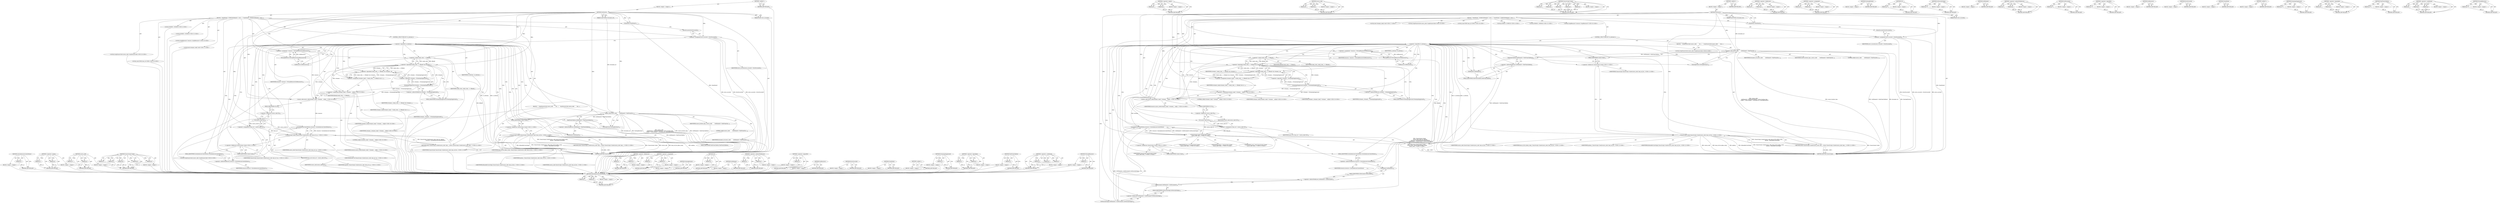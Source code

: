 digraph "ToScriptResource" {
vulnerable_194 [label=<(METHOD,CalculateAccessControlStatus)>];
vulnerable_195 [label=<(PARAM,p1)>];
vulnerable_196 [label=<(BLOCK,&lt;empty&gt;,&lt;empty&gt;)>];
vulnerable_197 [label=<(METHOD_RETURN,ANY)>];
vulnerable_175 [label=<(METHOD,&lt;operator&gt;.equals)>];
vulnerable_176 [label=<(PARAM,p1)>];
vulnerable_177 [label=<(PARAM,p2)>];
vulnerable_178 [label=<(BLOCK,&lt;empty&gt;,&lt;empty&gt;)>];
vulnerable_179 [label=<(METHOD_RETURN,ANY)>];
vulnerable_130 [label=<(METHOD,source_code)>];
vulnerable_131 [label=<(PARAM,p1)>];
vulnerable_132 [label=<(PARAM,p2)>];
vulnerable_133 [label=<(BLOCK,&lt;empty&gt;,&lt;empty&gt;)>];
vulnerable_134 [label=<(METHOD_RETURN,ANY)>];
vulnerable_150 [label=<(METHOD,ClassicScript.Create)>];
vulnerable_151 [label=<(PARAM,p1)>];
vulnerable_152 [label=<(PARAM,p2)>];
vulnerable_153 [label=<(PARAM,p3)>];
vulnerable_154 [label=<(PARAM,p4)>];
vulnerable_155 [label=<(PARAM,p5)>];
vulnerable_156 [label=<(BLOCK,&lt;empty&gt;,&lt;empty&gt;)>];
vulnerable_157 [label=<(METHOD_RETURN,ANY)>];
vulnerable_6 [label=<(METHOD,&lt;global&gt;)<SUB>1</SUB>>];
vulnerable_7 [label=<(BLOCK,&lt;empty&gt;,&lt;empty&gt;)<SUB>1</SUB>>];
vulnerable_8 [label=<(METHOD,GetSource)<SUB>1</SUB>>];
vulnerable_9 [label=<(PARAM,const KURL&amp; document_url)<SUB>1</SUB>>];
vulnerable_10 [label=<(PARAM,bool&amp; error_occurred)<SUB>2</SUB>>];
vulnerable_11 [label=<(BLOCK,{
  CheckState();
  DCHECK(IsReady());

  error...,{
  CheckState();
  DCHECK(IsReady());

  error...)<SUB>2</SUB>>];
vulnerable_12 [label=<(CheckState,CheckState())<SUB>3</SUB>>];
vulnerable_13 [label="<(LOCAL,DCHECK : DCHECK)<SUB>4</SUB>>"];
vulnerable_14 [label=<(&lt;operator&gt;.assignment,error_occurred = ErrorOccurred())<SUB>6</SUB>>];
vulnerable_15 [label=<(IDENTIFIER,error_occurred,error_occurred = ErrorOccurred())<SUB>6</SUB>>];
vulnerable_16 [label=<(ErrorOccurred,ErrorOccurred())<SUB>6</SUB>>];
vulnerable_17 [label=<(CONTROL_STRUCTURE,IF,if (!is_external_))<SUB>7</SUB>>];
vulnerable_18 [label=<(&lt;operator&gt;.logicalNot,!is_external_)<SUB>7</SUB>>];
vulnerable_19 [label=<(IDENTIFIER,is_external_,!is_external_)<SUB>7</SUB>>];
vulnerable_20 [label=<(BLOCK,{
    ScriptSourceCode source_code(
        Get...,{
    ScriptSourceCode source_code(
        Get...)<SUB>7</SUB>>];
vulnerable_21 [label="<(LOCAL,ScriptSourceCode source_code: ScriptSourceCode)<SUB>8</SUB>>"];
vulnerable_22 [label=<(source_code,source_code(
        GetElement()-&gt;TextFromChil...)<SUB>8</SUB>>];
vulnerable_23 [label=<(TextFromChildren,GetElement()-&gt;TextFromChildren())<SUB>9</SUB>>];
vulnerable_24 [label=<(&lt;operator&gt;.indirectFieldAccess,GetElement()-&gt;TextFromChildren)<SUB>9</SUB>>];
vulnerable_25 [label=<(GetElement,GetElement())<SUB>9</SUB>>];
vulnerable_26 [label=<(FIELD_IDENTIFIER,TextFromChildren,TextFromChildren)<SUB>9</SUB>>];
vulnerable_27 [label=<(IDENTIFIER,source_location_type_,source_code(
        GetElement()-&gt;TextFromChil...)<SUB>9</SUB>>];
vulnerable_28 [label=<(LITERAL,nullptr,source_code(
        GetElement()-&gt;TextFromChil...)<SUB>10</SUB>>];
vulnerable_29 [label=<(IDENTIFIER,document_url,source_code(
        GetElement()-&gt;TextFromChil...)<SUB>10</SUB>>];
vulnerable_30 [label=<(StartingPosition,StartingPosition())<SUB>10</SUB>>];
vulnerable_31 [label="<(RETURN,return ClassicScript::Create(source_code, base_...,return ClassicScript::Create(source_code, base_...)<SUB>11</SUB>>"];
vulnerable_32 [label="<(ClassicScript.Create,ClassicScript::Create(source_code, base_url_for...)<SUB>11</SUB>>"];
vulnerable_33 [label="<(&lt;operator&gt;.fieldAccess,ClassicScript::Create)<SUB>11</SUB>>"];
vulnerable_34 [label="<(IDENTIFIER,ClassicScript,ClassicScript::Create(source_code, base_url_for...)<SUB>11</SUB>>"];
vulnerable_35 [label=<(FIELD_IDENTIFIER,Create,Create)<SUB>11</SUB>>];
vulnerable_36 [label="<(IDENTIFIER,source_code,ClassicScript::Create(source_code, base_url_for...)<SUB>11</SUB>>"];
vulnerable_37 [label="<(IDENTIFIER,base_url_for_inline_script_,ClassicScript::Create(source_code, base_url_for...)<SUB>11</SUB>>"];
vulnerable_38 [label="<(IDENTIFIER,options_,ClassicScript::Create(source_code, base_url_for...)<SUB>12</SUB>>"];
vulnerable_39 [label="<(IDENTIFIER,kSharableCrossOrigin,ClassicScript::Create(source_code, base_url_for...)<SUB>12</SUB>>"];
vulnerable_40 [label="<(LOCAL,DCHECK : DCHECK)<SUB>15</SUB>>"];
vulnerable_41 [label="<(LOCAL,ScriptResource* resource: ScriptResource*)<SUB>16</SUB>>"];
vulnerable_42 [label=<(&lt;operator&gt;.assignment,* resource = ToScriptResource(GetResource()))<SUB>16</SUB>>];
vulnerable_43 [label=<(IDENTIFIER,resource,* resource = ToScriptResource(GetResource()))<SUB>16</SUB>>];
vulnerable_44 [label=<(ToScriptResource,ToScriptResource(GetResource()))<SUB>16</SUB>>];
vulnerable_45 [label=<(GetResource,GetResource())<SUB>16</SUB>>];
vulnerable_46 [label="<(LOCAL,bool streamer_ready: bool)<SUB>17</SUB>>"];
vulnerable_47 [label=<(&lt;operator&gt;.assignment,streamer_ready = (ready_state_ == kReady) &amp;&amp; st...)<SUB>17</SUB>>];
vulnerable_48 [label=<(IDENTIFIER,streamer_ready,streamer_ready = (ready_state_ == kReady) &amp;&amp; st...)<SUB>17</SUB>>];
vulnerable_49 [label=<(&lt;operator&gt;.logicalAnd,(ready_state_ == kReady) &amp;&amp; streamer_ &amp;&amp;
      ...)<SUB>17</SUB>>];
vulnerable_50 [label=<(&lt;operator&gt;.logicalAnd,(ready_state_ == kReady) &amp;&amp; streamer_)<SUB>17</SUB>>];
vulnerable_51 [label=<(&lt;operator&gt;.equals,ready_state_ == kReady)<SUB>17</SUB>>];
vulnerable_52 [label=<(IDENTIFIER,ready_state_,ready_state_ == kReady)<SUB>17</SUB>>];
vulnerable_53 [label=<(IDENTIFIER,kReady,ready_state_ == kReady)<SUB>17</SUB>>];
vulnerable_54 [label=<(IDENTIFIER,streamer_,(ready_state_ == kReady) &amp;&amp; streamer_)<SUB>17</SUB>>];
vulnerable_55 [label=<(&lt;operator&gt;.logicalNot,!streamer_-&gt;StreamingSuppressed())<SUB>18</SUB>>];
vulnerable_56 [label=<(StreamingSuppressed,streamer_-&gt;StreamingSuppressed())<SUB>18</SUB>>];
vulnerable_57 [label=<(&lt;operator&gt;.indirectFieldAccess,streamer_-&gt;StreamingSuppressed)<SUB>18</SUB>>];
vulnerable_58 [label=<(IDENTIFIER,streamer_,streamer_-&gt;StreamingSuppressed())<SUB>18</SUB>>];
vulnerable_59 [label=<(FIELD_IDENTIFIER,StreamingSuppressed,StreamingSuppressed)<SUB>18</SUB>>];
vulnerable_60 [label="<(LOCAL,ScriptSourceCode source_code: ScriptSourceCode)<SUB>19</SUB>>"];
vulnerable_61 [label="<(source_code,source_code(streamer_ready ? streamer_ : nullpt...)<SUB>19</SUB>>"];
vulnerable_62 [label="<(&lt;operator&gt;.conditional,streamer_ready ? streamer_ : nullptr)<SUB>19</SUB>>"];
vulnerable_63 [label="<(IDENTIFIER,streamer_ready,streamer_ready ? streamer_ : nullptr)<SUB>19</SUB>>"];
vulnerable_64 [label="<(IDENTIFIER,streamer_,streamer_ready ? streamer_ : nullptr)<SUB>19</SUB>>"];
vulnerable_65 [label="<(LITERAL,nullptr,streamer_ready ? streamer_ : nullptr)<SUB>19</SUB>>"];
vulnerable_66 [label="<(IDENTIFIER,resource,source_code(streamer_ready ? streamer_ : nullpt...)<SUB>19</SUB>>"];
vulnerable_67 [label="<(LOCAL,const KURL base_url: KURL)<SUB>20</SUB>>"];
vulnerable_68 [label=<(&lt;operator&gt;.assignment,&amp; base_url = source_code.Url())<SUB>20</SUB>>];
vulnerable_69 [label=<(IDENTIFIER,base_url,&amp; base_url = source_code.Url())<SUB>20</SUB>>];
vulnerable_70 [label=<(Url,source_code.Url())<SUB>20</SUB>>];
vulnerable_71 [label=<(&lt;operator&gt;.fieldAccess,source_code.Url)<SUB>20</SUB>>];
vulnerable_72 [label=<(IDENTIFIER,source_code,source_code.Url())<SUB>20</SUB>>];
vulnerable_73 [label=<(FIELD_IDENTIFIER,Url,Url)<SUB>20</SUB>>];
vulnerable_74 [label="<(RETURN,return ClassicScript::Create(source_code, base_...,return ClassicScript::Create(source_code, base_...)<SUB>21</SUB>>"];
vulnerable_75 [label="<(ClassicScript.Create,ClassicScript::Create(source_code, base_url, op...)<SUB>21</SUB>>"];
vulnerable_76 [label="<(&lt;operator&gt;.fieldAccess,ClassicScript::Create)<SUB>21</SUB>>"];
vulnerable_77 [label="<(IDENTIFIER,ClassicScript,ClassicScript::Create(source_code, base_url, op...)<SUB>21</SUB>>"];
vulnerable_78 [label=<(FIELD_IDENTIFIER,Create,Create)<SUB>21</SUB>>];
vulnerable_79 [label="<(IDENTIFIER,source_code,ClassicScript::Create(source_code, base_url, op...)<SUB>21</SUB>>"];
vulnerable_80 [label="<(IDENTIFIER,base_url,ClassicScript::Create(source_code, base_url, op...)<SUB>21</SUB>>"];
vulnerable_81 [label="<(IDENTIFIER,options_,ClassicScript::Create(source_code, base_url, op...)<SUB>21</SUB>>"];
vulnerable_82 [label=<(CalculateAccessControlStatus,resource-&gt;CalculateAccessControlStatus())<SUB>22</SUB>>];
vulnerable_83 [label=<(&lt;operator&gt;.indirectFieldAccess,resource-&gt;CalculateAccessControlStatus)<SUB>22</SUB>>];
vulnerable_84 [label=<(IDENTIFIER,resource,resource-&gt;CalculateAccessControlStatus())<SUB>22</SUB>>];
vulnerable_85 [label=<(FIELD_IDENTIFIER,CalculateAccessControlStatus,CalculateAccessControlStatus)<SUB>22</SUB>>];
vulnerable_86 [label=<(METHOD_RETURN,ClassicScript)<SUB>1</SUB>>];
vulnerable_88 [label=<(METHOD_RETURN,ANY)<SUB>1</SUB>>];
vulnerable_158 [label=<(METHOD,&lt;operator&gt;.fieldAccess)>];
vulnerable_159 [label=<(PARAM,p1)>];
vulnerable_160 [label=<(PARAM,p2)>];
vulnerable_161 [label=<(BLOCK,&lt;empty&gt;,&lt;empty&gt;)>];
vulnerable_162 [label=<(METHOD_RETURN,ANY)>];
vulnerable_118 [label=<(METHOD,&lt;operator&gt;.assignment)>];
vulnerable_119 [label=<(PARAM,p1)>];
vulnerable_120 [label=<(PARAM,p2)>];
vulnerable_121 [label=<(BLOCK,&lt;empty&gt;,&lt;empty&gt;)>];
vulnerable_122 [label=<(METHOD_RETURN,ANY)>];
vulnerable_147 [label=<(METHOD,StartingPosition)>];
vulnerable_148 [label=<(BLOCK,&lt;empty&gt;,&lt;empty&gt;)>];
vulnerable_149 [label=<(METHOD_RETURN,ANY)>];
vulnerable_190 [label=<(METHOD,Url)>];
vulnerable_191 [label=<(PARAM,p1)>];
vulnerable_192 [label=<(BLOCK,&lt;empty&gt;,&lt;empty&gt;)>];
vulnerable_193 [label=<(METHOD_RETURN,ANY)>];
vulnerable_144 [label=<(METHOD,GetElement)>];
vulnerable_145 [label=<(BLOCK,&lt;empty&gt;,&lt;empty&gt;)>];
vulnerable_146 [label=<(METHOD_RETURN,ANY)>];
vulnerable_139 [label=<(METHOD,&lt;operator&gt;.indirectFieldAccess)>];
vulnerable_140 [label=<(PARAM,p1)>];
vulnerable_141 [label=<(PARAM,p2)>];
vulnerable_142 [label=<(BLOCK,&lt;empty&gt;,&lt;empty&gt;)>];
vulnerable_143 [label=<(METHOD_RETURN,ANY)>];
vulnerable_126 [label=<(METHOD,&lt;operator&gt;.logicalNot)>];
vulnerable_127 [label=<(PARAM,p1)>];
vulnerable_128 [label=<(BLOCK,&lt;empty&gt;,&lt;empty&gt;)>];
vulnerable_129 [label=<(METHOD_RETURN,ANY)>];
vulnerable_167 [label=<(METHOD,GetResource)>];
vulnerable_168 [label=<(BLOCK,&lt;empty&gt;,&lt;empty&gt;)>];
vulnerable_169 [label=<(METHOD_RETURN,ANY)>];
vulnerable_123 [label=<(METHOD,ErrorOccurred)>];
vulnerable_124 [label=<(BLOCK,&lt;empty&gt;,&lt;empty&gt;)>];
vulnerable_125 [label=<(METHOD_RETURN,ANY)>];
vulnerable_115 [label=<(METHOD,CheckState)>];
vulnerable_116 [label=<(BLOCK,&lt;empty&gt;,&lt;empty&gt;)>];
vulnerable_117 [label=<(METHOD_RETURN,ANY)>];
vulnerable_109 [label=<(METHOD,&lt;global&gt;)<SUB>1</SUB>>];
vulnerable_110 [label=<(BLOCK,&lt;empty&gt;,&lt;empty&gt;)>];
vulnerable_111 [label=<(METHOD_RETURN,ANY)>];
vulnerable_180 [label=<(METHOD,StreamingSuppressed)>];
vulnerable_181 [label=<(PARAM,p1)>];
vulnerable_182 [label=<(BLOCK,&lt;empty&gt;,&lt;empty&gt;)>];
vulnerable_183 [label=<(METHOD_RETURN,ANY)>];
vulnerable_170 [label=<(METHOD,&lt;operator&gt;.logicalAnd)>];
vulnerable_171 [label=<(PARAM,p1)>];
vulnerable_172 [label=<(PARAM,p2)>];
vulnerable_173 [label=<(BLOCK,&lt;empty&gt;,&lt;empty&gt;)>];
vulnerable_174 [label=<(METHOD_RETURN,ANY)>];
vulnerable_135 [label=<(METHOD,TextFromChildren)>];
vulnerable_136 [label=<(PARAM,p1)>];
vulnerable_137 [label=<(BLOCK,&lt;empty&gt;,&lt;empty&gt;)>];
vulnerable_138 [label=<(METHOD_RETURN,ANY)>];
vulnerable_184 [label=<(METHOD,&lt;operator&gt;.conditional)>];
vulnerable_185 [label=<(PARAM,p1)>];
vulnerable_186 [label=<(PARAM,p2)>];
vulnerable_187 [label=<(PARAM,p3)>];
vulnerable_188 [label=<(BLOCK,&lt;empty&gt;,&lt;empty&gt;)>];
vulnerable_189 [label=<(METHOD_RETURN,ANY)>];
vulnerable_163 [label=<(METHOD,ToScriptResource)>];
vulnerable_164 [label=<(PARAM,p1)>];
vulnerable_165 [label=<(BLOCK,&lt;empty&gt;,&lt;empty&gt;)>];
vulnerable_166 [label=<(METHOD_RETURN,ANY)>];
fixed_201 [label=<(METHOD,CalculateAccessControlStatus)>];
fixed_202 [label=<(PARAM,p1)>];
fixed_203 [label=<(PARAM,p2)>];
fixed_204 [label=<(BLOCK,&lt;empty&gt;,&lt;empty&gt;)>];
fixed_205 [label=<(METHOD_RETURN,ANY)>];
fixed_182 [label=<(METHOD,&lt;operator&gt;.equals)>];
fixed_183 [label=<(PARAM,p1)>];
fixed_184 [label=<(PARAM,p2)>];
fixed_185 [label=<(BLOCK,&lt;empty&gt;,&lt;empty&gt;)>];
fixed_186 [label=<(METHOD_RETURN,ANY)>];
fixed_137 [label=<(METHOD,source_code)>];
fixed_138 [label=<(PARAM,p1)>];
fixed_139 [label=<(PARAM,p2)>];
fixed_140 [label=<(BLOCK,&lt;empty&gt;,&lt;empty&gt;)>];
fixed_141 [label=<(METHOD_RETURN,ANY)>];
fixed_157 [label=<(METHOD,ClassicScript.Create)>];
fixed_158 [label=<(PARAM,p1)>];
fixed_159 [label=<(PARAM,p2)>];
fixed_160 [label=<(PARAM,p3)>];
fixed_161 [label=<(PARAM,p4)>];
fixed_162 [label=<(PARAM,p5)>];
fixed_163 [label=<(BLOCK,&lt;empty&gt;,&lt;empty&gt;)>];
fixed_164 [label=<(METHOD_RETURN,ANY)>];
fixed_6 [label=<(METHOD,&lt;global&gt;)<SUB>1</SUB>>];
fixed_7 [label=<(BLOCK,&lt;empty&gt;,&lt;empty&gt;)<SUB>1</SUB>>];
fixed_8 [label=<(METHOD,GetSource)<SUB>1</SUB>>];
fixed_9 [label=<(PARAM,const KURL&amp; document_url)<SUB>1</SUB>>];
fixed_10 [label=<(PARAM,bool&amp; error_occurred)<SUB>2</SUB>>];
fixed_11 [label=<(BLOCK,{
  CheckState();
  DCHECK(IsReady());

  error...,{
  CheckState();
  DCHECK(IsReady());

  error...)<SUB>2</SUB>>];
fixed_12 [label=<(CheckState,CheckState())<SUB>3</SUB>>];
fixed_13 [label="<(LOCAL,DCHECK : DCHECK)<SUB>4</SUB>>"];
fixed_14 [label=<(&lt;operator&gt;.assignment,error_occurred = ErrorOccurred())<SUB>6</SUB>>];
fixed_15 [label=<(IDENTIFIER,error_occurred,error_occurred = ErrorOccurred())<SUB>6</SUB>>];
fixed_16 [label=<(ErrorOccurred,ErrorOccurred())<SUB>6</SUB>>];
fixed_17 [label=<(CONTROL_STRUCTURE,IF,if (!is_external_))<SUB>7</SUB>>];
fixed_18 [label=<(&lt;operator&gt;.logicalNot,!is_external_)<SUB>7</SUB>>];
fixed_19 [label=<(IDENTIFIER,is_external_,!is_external_)<SUB>7</SUB>>];
fixed_20 [label=<(BLOCK,{
    ScriptSourceCode source_code(
        Get...,{
    ScriptSourceCode source_code(
        Get...)<SUB>7</SUB>>];
fixed_21 [label="<(LOCAL,ScriptSourceCode source_code: ScriptSourceCode)<SUB>8</SUB>>"];
fixed_22 [label=<(source_code,source_code(
        GetElement()-&gt;TextFromChil...)<SUB>8</SUB>>];
fixed_23 [label=<(TextFromChildren,GetElement()-&gt;TextFromChildren())<SUB>9</SUB>>];
fixed_24 [label=<(&lt;operator&gt;.indirectFieldAccess,GetElement()-&gt;TextFromChildren)<SUB>9</SUB>>];
fixed_25 [label=<(GetElement,GetElement())<SUB>9</SUB>>];
fixed_26 [label=<(FIELD_IDENTIFIER,TextFromChildren,TextFromChildren)<SUB>9</SUB>>];
fixed_27 [label=<(IDENTIFIER,source_location_type_,source_code(
        GetElement()-&gt;TextFromChil...)<SUB>9</SUB>>];
fixed_28 [label=<(LITERAL,nullptr,source_code(
        GetElement()-&gt;TextFromChil...)<SUB>10</SUB>>];
fixed_29 [label=<(IDENTIFIER,document_url,source_code(
        GetElement()-&gt;TextFromChil...)<SUB>10</SUB>>];
fixed_30 [label=<(StartingPosition,StartingPosition())<SUB>10</SUB>>];
fixed_31 [label="<(RETURN,return ClassicScript::Create(source_code, base_...,return ClassicScript::Create(source_code, base_...)<SUB>11</SUB>>"];
fixed_32 [label="<(ClassicScript.Create,ClassicScript::Create(source_code, base_url_for...)<SUB>11</SUB>>"];
fixed_33 [label="<(&lt;operator&gt;.fieldAccess,ClassicScript::Create)<SUB>11</SUB>>"];
fixed_34 [label="<(IDENTIFIER,ClassicScript,ClassicScript::Create(source_code, base_url_for...)<SUB>11</SUB>>"];
fixed_35 [label=<(FIELD_IDENTIFIER,Create,Create)<SUB>11</SUB>>];
fixed_36 [label="<(IDENTIFIER,source_code,ClassicScript::Create(source_code, base_url_for...)<SUB>11</SUB>>"];
fixed_37 [label="<(IDENTIFIER,base_url_for_inline_script_,ClassicScript::Create(source_code, base_url_for...)<SUB>11</SUB>>"];
fixed_38 [label="<(IDENTIFIER,options_,ClassicScript::Create(source_code, base_url_for...)<SUB>12</SUB>>"];
fixed_39 [label="<(IDENTIFIER,kSharableCrossOrigin,ClassicScript::Create(source_code, base_url_for...)<SUB>12</SUB>>"];
fixed_40 [label="<(LOCAL,DCHECK : DCHECK)<SUB>15</SUB>>"];
fixed_41 [label="<(LOCAL,ScriptResource* resource: ScriptResource*)<SUB>16</SUB>>"];
fixed_42 [label=<(&lt;operator&gt;.assignment,* resource = ToScriptResource(GetResource()))<SUB>16</SUB>>];
fixed_43 [label=<(IDENTIFIER,resource,* resource = ToScriptResource(GetResource()))<SUB>16</SUB>>];
fixed_44 [label=<(ToScriptResource,ToScriptResource(GetResource()))<SUB>16</SUB>>];
fixed_45 [label=<(GetResource,GetResource())<SUB>16</SUB>>];
fixed_46 [label="<(LOCAL,bool streamer_ready: bool)<SUB>17</SUB>>"];
fixed_47 [label=<(&lt;operator&gt;.assignment,streamer_ready = (ready_state_ == kReady) &amp;&amp; st...)<SUB>17</SUB>>];
fixed_48 [label=<(IDENTIFIER,streamer_ready,streamer_ready = (ready_state_ == kReady) &amp;&amp; st...)<SUB>17</SUB>>];
fixed_49 [label=<(&lt;operator&gt;.logicalAnd,(ready_state_ == kReady) &amp;&amp; streamer_ &amp;&amp;
      ...)<SUB>17</SUB>>];
fixed_50 [label=<(&lt;operator&gt;.logicalAnd,(ready_state_ == kReady) &amp;&amp; streamer_)<SUB>17</SUB>>];
fixed_51 [label=<(&lt;operator&gt;.equals,ready_state_ == kReady)<SUB>17</SUB>>];
fixed_52 [label=<(IDENTIFIER,ready_state_,ready_state_ == kReady)<SUB>17</SUB>>];
fixed_53 [label=<(IDENTIFIER,kReady,ready_state_ == kReady)<SUB>17</SUB>>];
fixed_54 [label=<(IDENTIFIER,streamer_,(ready_state_ == kReady) &amp;&amp; streamer_)<SUB>17</SUB>>];
fixed_55 [label=<(&lt;operator&gt;.logicalNot,!streamer_-&gt;StreamingSuppressed())<SUB>18</SUB>>];
fixed_56 [label=<(StreamingSuppressed,streamer_-&gt;StreamingSuppressed())<SUB>18</SUB>>];
fixed_57 [label=<(&lt;operator&gt;.indirectFieldAccess,streamer_-&gt;StreamingSuppressed)<SUB>18</SUB>>];
fixed_58 [label=<(IDENTIFIER,streamer_,streamer_-&gt;StreamingSuppressed())<SUB>18</SUB>>];
fixed_59 [label=<(FIELD_IDENTIFIER,StreamingSuppressed,StreamingSuppressed)<SUB>18</SUB>>];
fixed_60 [label="<(LOCAL,ScriptSourceCode source_code: ScriptSourceCode)<SUB>19</SUB>>"];
fixed_61 [label="<(source_code,source_code(streamer_ready ? streamer_ : nullpt...)<SUB>19</SUB>>"];
fixed_62 [label="<(&lt;operator&gt;.conditional,streamer_ready ? streamer_ : nullptr)<SUB>19</SUB>>"];
fixed_63 [label="<(IDENTIFIER,streamer_ready,streamer_ready ? streamer_ : nullptr)<SUB>19</SUB>>"];
fixed_64 [label="<(IDENTIFIER,streamer_,streamer_ready ? streamer_ : nullptr)<SUB>19</SUB>>"];
fixed_65 [label="<(LITERAL,nullptr,streamer_ready ? streamer_ : nullptr)<SUB>19</SUB>>"];
fixed_66 [label="<(IDENTIFIER,resource,source_code(streamer_ready ? streamer_ : nullpt...)<SUB>19</SUB>>"];
fixed_67 [label="<(LOCAL,const KURL base_url: KURL)<SUB>20</SUB>>"];
fixed_68 [label=<(&lt;operator&gt;.assignment,&amp; base_url = source_code.Url())<SUB>20</SUB>>];
fixed_69 [label=<(IDENTIFIER,base_url,&amp; base_url = source_code.Url())<SUB>20</SUB>>];
fixed_70 [label=<(Url,source_code.Url())<SUB>20</SUB>>];
fixed_71 [label=<(&lt;operator&gt;.fieldAccess,source_code.Url)<SUB>20</SUB>>];
fixed_72 [label=<(IDENTIFIER,source_code,source_code.Url())<SUB>20</SUB>>];
fixed_73 [label=<(FIELD_IDENTIFIER,Url,Url)<SUB>20</SUB>>];
fixed_74 [label="<(RETURN,return ClassicScript::Create(
      source_code...,return ClassicScript::Create(
      source_code...)<SUB>21</SUB>>"];
fixed_75 [label="<(ClassicScript.Create,ClassicScript::Create(
      source_code, base_...)<SUB>21</SUB>>"];
fixed_76 [label="<(&lt;operator&gt;.fieldAccess,ClassicScript::Create)<SUB>21</SUB>>"];
fixed_77 [label="<(IDENTIFIER,ClassicScript,ClassicScript::Create(
      source_code, base_...)<SUB>21</SUB>>"];
fixed_78 [label=<(FIELD_IDENTIFIER,Create,Create)<SUB>21</SUB>>];
fixed_79 [label="<(IDENTIFIER,source_code,ClassicScript::Create(
      source_code, base_...)<SUB>22</SUB>>"];
fixed_80 [label="<(IDENTIFIER,base_url,ClassicScript::Create(
      source_code, base_...)<SUB>22</SUB>>"];
fixed_81 [label="<(IDENTIFIER,options_,ClassicScript::Create(
      source_code, base_...)<SUB>22</SUB>>"];
fixed_82 [label=<(CalculateAccessControlStatus,resource-&gt;CalculateAccessControlStatus(
       ...)<SUB>23</SUB>>];
fixed_83 [label=<(&lt;operator&gt;.indirectFieldAccess,resource-&gt;CalculateAccessControlStatus)<SUB>23</SUB>>];
fixed_84 [label=<(IDENTIFIER,resource,resource-&gt;CalculateAccessControlStatus(
       ...)<SUB>23</SUB>>];
fixed_85 [label=<(FIELD_IDENTIFIER,CalculateAccessControlStatus,CalculateAccessControlStatus)<SUB>23</SUB>>];
fixed_86 [label=<(GetSecurityOrigin,GetElement()-&gt;GetDocument().GetSecurityOrigin())<SUB>24</SUB>>];
fixed_87 [label=<(&lt;operator&gt;.fieldAccess,GetElement()-&gt;GetDocument().GetSecurityOrigin)<SUB>24</SUB>>];
fixed_88 [label=<(GetDocument,GetElement()-&gt;GetDocument())<SUB>24</SUB>>];
fixed_89 [label=<(&lt;operator&gt;.indirectFieldAccess,GetElement()-&gt;GetDocument)<SUB>24</SUB>>];
fixed_90 [label=<(GetElement,GetElement())<SUB>24</SUB>>];
fixed_91 [label=<(FIELD_IDENTIFIER,GetDocument,GetDocument)<SUB>24</SUB>>];
fixed_92 [label=<(FIELD_IDENTIFIER,GetSecurityOrigin,GetSecurityOrigin)<SUB>24</SUB>>];
fixed_93 [label=<(METHOD_RETURN,ClassicScript)<SUB>1</SUB>>];
fixed_95 [label=<(METHOD_RETURN,ANY)<SUB>1</SUB>>];
fixed_165 [label=<(METHOD,&lt;operator&gt;.fieldAccess)>];
fixed_166 [label=<(PARAM,p1)>];
fixed_167 [label=<(PARAM,p2)>];
fixed_168 [label=<(BLOCK,&lt;empty&gt;,&lt;empty&gt;)>];
fixed_169 [label=<(METHOD_RETURN,ANY)>];
fixed_125 [label=<(METHOD,&lt;operator&gt;.assignment)>];
fixed_126 [label=<(PARAM,p1)>];
fixed_127 [label=<(PARAM,p2)>];
fixed_128 [label=<(BLOCK,&lt;empty&gt;,&lt;empty&gt;)>];
fixed_129 [label=<(METHOD_RETURN,ANY)>];
fixed_154 [label=<(METHOD,StartingPosition)>];
fixed_155 [label=<(BLOCK,&lt;empty&gt;,&lt;empty&gt;)>];
fixed_156 [label=<(METHOD_RETURN,ANY)>];
fixed_197 [label=<(METHOD,Url)>];
fixed_198 [label=<(PARAM,p1)>];
fixed_199 [label=<(BLOCK,&lt;empty&gt;,&lt;empty&gt;)>];
fixed_200 [label=<(METHOD_RETURN,ANY)>];
fixed_206 [label=<(METHOD,GetSecurityOrigin)>];
fixed_207 [label=<(PARAM,p1)>];
fixed_208 [label=<(BLOCK,&lt;empty&gt;,&lt;empty&gt;)>];
fixed_209 [label=<(METHOD_RETURN,ANY)>];
fixed_151 [label=<(METHOD,GetElement)>];
fixed_152 [label=<(BLOCK,&lt;empty&gt;,&lt;empty&gt;)>];
fixed_153 [label=<(METHOD_RETURN,ANY)>];
fixed_146 [label=<(METHOD,&lt;operator&gt;.indirectFieldAccess)>];
fixed_147 [label=<(PARAM,p1)>];
fixed_148 [label=<(PARAM,p2)>];
fixed_149 [label=<(BLOCK,&lt;empty&gt;,&lt;empty&gt;)>];
fixed_150 [label=<(METHOD_RETURN,ANY)>];
fixed_210 [label=<(METHOD,GetDocument)>];
fixed_211 [label=<(PARAM,p1)>];
fixed_212 [label=<(BLOCK,&lt;empty&gt;,&lt;empty&gt;)>];
fixed_213 [label=<(METHOD_RETURN,ANY)>];
fixed_133 [label=<(METHOD,&lt;operator&gt;.logicalNot)>];
fixed_134 [label=<(PARAM,p1)>];
fixed_135 [label=<(BLOCK,&lt;empty&gt;,&lt;empty&gt;)>];
fixed_136 [label=<(METHOD_RETURN,ANY)>];
fixed_174 [label=<(METHOD,GetResource)>];
fixed_175 [label=<(BLOCK,&lt;empty&gt;,&lt;empty&gt;)>];
fixed_176 [label=<(METHOD_RETURN,ANY)>];
fixed_130 [label=<(METHOD,ErrorOccurred)>];
fixed_131 [label=<(BLOCK,&lt;empty&gt;,&lt;empty&gt;)>];
fixed_132 [label=<(METHOD_RETURN,ANY)>];
fixed_122 [label=<(METHOD,CheckState)>];
fixed_123 [label=<(BLOCK,&lt;empty&gt;,&lt;empty&gt;)>];
fixed_124 [label=<(METHOD_RETURN,ANY)>];
fixed_116 [label=<(METHOD,&lt;global&gt;)<SUB>1</SUB>>];
fixed_117 [label=<(BLOCK,&lt;empty&gt;,&lt;empty&gt;)>];
fixed_118 [label=<(METHOD_RETURN,ANY)>];
fixed_187 [label=<(METHOD,StreamingSuppressed)>];
fixed_188 [label=<(PARAM,p1)>];
fixed_189 [label=<(BLOCK,&lt;empty&gt;,&lt;empty&gt;)>];
fixed_190 [label=<(METHOD_RETURN,ANY)>];
fixed_177 [label=<(METHOD,&lt;operator&gt;.logicalAnd)>];
fixed_178 [label=<(PARAM,p1)>];
fixed_179 [label=<(PARAM,p2)>];
fixed_180 [label=<(BLOCK,&lt;empty&gt;,&lt;empty&gt;)>];
fixed_181 [label=<(METHOD_RETURN,ANY)>];
fixed_142 [label=<(METHOD,TextFromChildren)>];
fixed_143 [label=<(PARAM,p1)>];
fixed_144 [label=<(BLOCK,&lt;empty&gt;,&lt;empty&gt;)>];
fixed_145 [label=<(METHOD_RETURN,ANY)>];
fixed_191 [label=<(METHOD,&lt;operator&gt;.conditional)>];
fixed_192 [label=<(PARAM,p1)>];
fixed_193 [label=<(PARAM,p2)>];
fixed_194 [label=<(PARAM,p3)>];
fixed_195 [label=<(BLOCK,&lt;empty&gt;,&lt;empty&gt;)>];
fixed_196 [label=<(METHOD_RETURN,ANY)>];
fixed_170 [label=<(METHOD,ToScriptResource)>];
fixed_171 [label=<(PARAM,p1)>];
fixed_172 [label=<(BLOCK,&lt;empty&gt;,&lt;empty&gt;)>];
fixed_173 [label=<(METHOD_RETURN,ANY)>];
vulnerable_194 -> vulnerable_195  [key=0, label="AST: "];
vulnerable_194 -> vulnerable_195  [key=1, label="DDG: "];
vulnerable_194 -> vulnerable_196  [key=0, label="AST: "];
vulnerable_194 -> vulnerable_197  [key=0, label="AST: "];
vulnerable_194 -> vulnerable_197  [key=1, label="CFG: "];
vulnerable_195 -> vulnerable_197  [key=0, label="DDG: p1"];
vulnerable_196 -> fixed_201  [key=0];
vulnerable_197 -> fixed_201  [key=0];
vulnerable_175 -> vulnerable_176  [key=0, label="AST: "];
vulnerable_175 -> vulnerable_176  [key=1, label="DDG: "];
vulnerable_175 -> vulnerable_178  [key=0, label="AST: "];
vulnerable_175 -> vulnerable_177  [key=0, label="AST: "];
vulnerable_175 -> vulnerable_177  [key=1, label="DDG: "];
vulnerable_175 -> vulnerable_179  [key=0, label="AST: "];
vulnerable_175 -> vulnerable_179  [key=1, label="CFG: "];
vulnerable_176 -> vulnerable_179  [key=0, label="DDG: p1"];
vulnerable_177 -> vulnerable_179  [key=0, label="DDG: p2"];
vulnerable_178 -> fixed_201  [key=0];
vulnerable_179 -> fixed_201  [key=0];
vulnerable_130 -> vulnerable_131  [key=0, label="AST: "];
vulnerable_130 -> vulnerable_131  [key=1, label="DDG: "];
vulnerable_130 -> vulnerable_133  [key=0, label="AST: "];
vulnerable_130 -> vulnerable_132  [key=0, label="AST: "];
vulnerable_130 -> vulnerable_132  [key=1, label="DDG: "];
vulnerable_130 -> vulnerable_134  [key=0, label="AST: "];
vulnerable_130 -> vulnerable_134  [key=1, label="CFG: "];
vulnerable_131 -> vulnerable_134  [key=0, label="DDG: p1"];
vulnerable_132 -> vulnerable_134  [key=0, label="DDG: p2"];
vulnerable_133 -> fixed_201  [key=0];
vulnerable_134 -> fixed_201  [key=0];
vulnerable_150 -> vulnerable_151  [key=0, label="AST: "];
vulnerable_150 -> vulnerable_151  [key=1, label="DDG: "];
vulnerable_150 -> vulnerable_156  [key=0, label="AST: "];
vulnerable_150 -> vulnerable_152  [key=0, label="AST: "];
vulnerable_150 -> vulnerable_152  [key=1, label="DDG: "];
vulnerable_150 -> vulnerable_157  [key=0, label="AST: "];
vulnerable_150 -> vulnerable_157  [key=1, label="CFG: "];
vulnerable_150 -> vulnerable_153  [key=0, label="AST: "];
vulnerable_150 -> vulnerable_153  [key=1, label="DDG: "];
vulnerable_150 -> vulnerable_154  [key=0, label="AST: "];
vulnerable_150 -> vulnerable_154  [key=1, label="DDG: "];
vulnerable_150 -> vulnerable_155  [key=0, label="AST: "];
vulnerable_150 -> vulnerable_155  [key=1, label="DDG: "];
vulnerable_151 -> vulnerable_157  [key=0, label="DDG: p1"];
vulnerable_152 -> vulnerable_157  [key=0, label="DDG: p2"];
vulnerable_153 -> vulnerable_157  [key=0, label="DDG: p3"];
vulnerable_154 -> vulnerable_157  [key=0, label="DDG: p4"];
vulnerable_155 -> vulnerable_157  [key=0, label="DDG: p5"];
vulnerable_156 -> fixed_201  [key=0];
vulnerable_157 -> fixed_201  [key=0];
vulnerable_6 -> vulnerable_7  [key=0, label="AST: "];
vulnerable_6 -> vulnerable_88  [key=0, label="AST: "];
vulnerable_6 -> vulnerable_88  [key=1, label="CFG: "];
vulnerable_7 -> vulnerable_8  [key=0, label="AST: "];
vulnerable_8 -> vulnerable_9  [key=0, label="AST: "];
vulnerable_8 -> vulnerable_9  [key=1, label="DDG: "];
vulnerable_8 -> vulnerable_10  [key=0, label="AST: "];
vulnerable_8 -> vulnerable_10  [key=1, label="DDG: "];
vulnerable_8 -> vulnerable_11  [key=0, label="AST: "];
vulnerable_8 -> vulnerable_86  [key=0, label="AST: "];
vulnerable_8 -> vulnerable_12  [key=0, label="CFG: "];
vulnerable_8 -> vulnerable_12  [key=1, label="DDG: "];
vulnerable_8 -> vulnerable_14  [key=0, label="DDG: "];
vulnerable_8 -> vulnerable_61  [key=0, label="DDG: "];
vulnerable_8 -> vulnerable_18  [key=0, label="DDG: "];
vulnerable_8 -> vulnerable_44  [key=0, label="DDG: "];
vulnerable_8 -> vulnerable_62  [key=0, label="DDG: "];
vulnerable_8 -> vulnerable_75  [key=0, label="DDG: "];
vulnerable_8 -> vulnerable_22  [key=0, label="DDG: "];
vulnerable_8 -> vulnerable_50  [key=0, label="DDG: "];
vulnerable_8 -> vulnerable_32  [key=0, label="DDG: "];
vulnerable_8 -> vulnerable_51  [key=0, label="DDG: "];
vulnerable_9 -> vulnerable_22  [key=0, label="DDG: document_url"];
vulnerable_10 -> fixed_201  [key=0];
vulnerable_11 -> vulnerable_12  [key=0, label="AST: "];
vulnerable_11 -> vulnerable_13  [key=0, label="AST: "];
vulnerable_11 -> vulnerable_14  [key=0, label="AST: "];
vulnerable_11 -> vulnerable_17  [key=0, label="AST: "];
vulnerable_11 -> vulnerable_40  [key=0, label="AST: "];
vulnerable_11 -> vulnerable_41  [key=0, label="AST: "];
vulnerable_11 -> vulnerable_42  [key=0, label="AST: "];
vulnerable_11 -> vulnerable_46  [key=0, label="AST: "];
vulnerable_11 -> vulnerable_47  [key=0, label="AST: "];
vulnerable_11 -> vulnerable_60  [key=0, label="AST: "];
vulnerable_11 -> vulnerable_61  [key=0, label="AST: "];
vulnerable_11 -> vulnerable_67  [key=0, label="AST: "];
vulnerable_11 -> vulnerable_68  [key=0, label="AST: "];
vulnerable_11 -> vulnerable_74  [key=0, label="AST: "];
vulnerable_12 -> vulnerable_16  [key=0, label="CFG: "];
vulnerable_12 -> vulnerable_86  [key=0, label="DDG: CheckState()"];
vulnerable_13 -> fixed_201  [key=0];
vulnerable_14 -> vulnerable_15  [key=0, label="AST: "];
vulnerable_14 -> vulnerable_16  [key=0, label="AST: "];
vulnerable_14 -> vulnerable_18  [key=0, label="CFG: "];
vulnerable_14 -> vulnerable_86  [key=0, label="DDG: error_occurred"];
vulnerable_14 -> vulnerable_86  [key=1, label="DDG: ErrorOccurred()"];
vulnerable_14 -> vulnerable_86  [key=2, label="DDG: error_occurred = ErrorOccurred()"];
vulnerable_15 -> fixed_201  [key=0];
vulnerable_16 -> vulnerable_14  [key=0, label="CFG: "];
vulnerable_17 -> vulnerable_18  [key=0, label="AST: "];
vulnerable_17 -> vulnerable_20  [key=0, label="AST: "];
vulnerable_18 -> vulnerable_19  [key=0, label="AST: "];
vulnerable_18 -> vulnerable_25  [key=0, label="CFG: "];
vulnerable_18 -> vulnerable_25  [key=1, label="CDG: "];
vulnerable_18 -> vulnerable_45  [key=0, label="CFG: "];
vulnerable_18 -> vulnerable_45  [key=1, label="CDG: "];
vulnerable_18 -> vulnerable_86  [key=0, label="DDG: !is_external_"];
vulnerable_18 -> vulnerable_86  [key=1, label="DDG: is_external_"];
vulnerable_18 -> vulnerable_47  [key=0, label="CDG: "];
vulnerable_18 -> vulnerable_30  [key=0, label="CDG: "];
vulnerable_18 -> vulnerable_32  [key=0, label="CDG: "];
vulnerable_18 -> vulnerable_68  [key=0, label="CDG: "];
vulnerable_18 -> vulnerable_49  [key=0, label="CDG: "];
vulnerable_18 -> vulnerable_73  [key=0, label="CDG: "];
vulnerable_18 -> vulnerable_26  [key=0, label="CDG: "];
vulnerable_18 -> vulnerable_42  [key=0, label="CDG: "];
vulnerable_18 -> vulnerable_51  [key=0, label="CDG: "];
vulnerable_18 -> vulnerable_75  [key=0, label="CDG: "];
vulnerable_18 -> vulnerable_85  [key=0, label="CDG: "];
vulnerable_18 -> vulnerable_22  [key=0, label="CDG: "];
vulnerable_18 -> vulnerable_74  [key=0, label="CDG: "];
vulnerable_18 -> vulnerable_76  [key=0, label="CDG: "];
vulnerable_18 -> vulnerable_50  [key=0, label="CDG: "];
vulnerable_18 -> vulnerable_44  [key=0, label="CDG: "];
vulnerable_18 -> vulnerable_35  [key=0, label="CDG: "];
vulnerable_18 -> vulnerable_82  [key=0, label="CDG: "];
vulnerable_18 -> vulnerable_24  [key=0, label="CDG: "];
vulnerable_18 -> vulnerable_33  [key=0, label="CDG: "];
vulnerable_18 -> vulnerable_61  [key=0, label="CDG: "];
vulnerable_18 -> vulnerable_23  [key=0, label="CDG: "];
vulnerable_18 -> vulnerable_83  [key=0, label="CDG: "];
vulnerable_18 -> vulnerable_71  [key=0, label="CDG: "];
vulnerable_18 -> vulnerable_70  [key=0, label="CDG: "];
vulnerable_18 -> vulnerable_78  [key=0, label="CDG: "];
vulnerable_18 -> vulnerable_62  [key=0, label="CDG: "];
vulnerable_18 -> vulnerable_31  [key=0, label="CDG: "];
vulnerable_19 -> fixed_201  [key=0];
vulnerable_20 -> vulnerable_21  [key=0, label="AST: "];
vulnerable_20 -> vulnerable_22  [key=0, label="AST: "];
vulnerable_20 -> vulnerable_31  [key=0, label="AST: "];
vulnerable_21 -> fixed_201  [key=0];
vulnerable_22 -> vulnerable_23  [key=0, label="AST: "];
vulnerable_22 -> vulnerable_27  [key=0, label="AST: "];
vulnerable_22 -> vulnerable_28  [key=0, label="AST: "];
vulnerable_22 -> vulnerable_29  [key=0, label="AST: "];
vulnerable_22 -> vulnerable_30  [key=0, label="AST: "];
vulnerable_22 -> vulnerable_35  [key=0, label="CFG: "];
vulnerable_22 -> vulnerable_86  [key=0, label="DDG: GetElement()-&gt;TextFromChildren()"];
vulnerable_22 -> vulnerable_86  [key=1, label="DDG: document_url"];
vulnerable_22 -> vulnerable_86  [key=2, label="DDG: StartingPosition()"];
vulnerable_22 -> vulnerable_86  [key=3, label="DDG: source_code(
        GetElement()-&gt;TextFromChildren(), source_location_type_,
        nullptr /* cache_handler */, document_url, StartingPosition())"];
vulnerable_22 -> vulnerable_86  [key=4, label="DDG: source_location_type_"];
vulnerable_23 -> vulnerable_24  [key=0, label="AST: "];
vulnerable_23 -> vulnerable_30  [key=0, label="CFG: "];
vulnerable_23 -> vulnerable_86  [key=0, label="DDG: GetElement()-&gt;TextFromChildren"];
vulnerable_23 -> vulnerable_22  [key=0, label="DDG: GetElement()-&gt;TextFromChildren"];
vulnerable_24 -> vulnerable_25  [key=0, label="AST: "];
vulnerable_24 -> vulnerable_26  [key=0, label="AST: "];
vulnerable_24 -> vulnerable_23  [key=0, label="CFG: "];
vulnerable_25 -> vulnerable_26  [key=0, label="CFG: "];
vulnerable_26 -> vulnerable_24  [key=0, label="CFG: "];
vulnerable_27 -> fixed_201  [key=0];
vulnerable_28 -> fixed_201  [key=0];
vulnerable_29 -> fixed_201  [key=0];
vulnerable_30 -> vulnerable_22  [key=0, label="CFG: "];
vulnerable_31 -> vulnerable_32  [key=0, label="AST: "];
vulnerable_31 -> vulnerable_86  [key=0, label="CFG: "];
vulnerable_31 -> vulnerable_86  [key=1, label="DDG: &lt;RET&gt;"];
vulnerable_32 -> vulnerable_33  [key=0, label="AST: "];
vulnerable_32 -> vulnerable_36  [key=0, label="AST: "];
vulnerable_32 -> vulnerable_37  [key=0, label="AST: "];
vulnerable_32 -> vulnerable_38  [key=0, label="AST: "];
vulnerable_32 -> vulnerable_39  [key=0, label="AST: "];
vulnerable_32 -> vulnerable_31  [key=0, label="CFG: "];
vulnerable_32 -> vulnerable_31  [key=1, label="DDG: ClassicScript::Create(source_code, base_url_for_inline_script_,
                                 options_, kSharableCrossOrigin)"];
vulnerable_32 -> vulnerable_86  [key=0, label="DDG: ClassicScript::Create"];
vulnerable_32 -> vulnerable_86  [key=1, label="DDG: source_code"];
vulnerable_32 -> vulnerable_86  [key=2, label="DDG: base_url_for_inline_script_"];
vulnerable_32 -> vulnerable_86  [key=3, label="DDG: options_"];
vulnerable_32 -> vulnerable_86  [key=4, label="DDG: kSharableCrossOrigin"];
vulnerable_32 -> vulnerable_86  [key=5, label="DDG: ClassicScript::Create(source_code, base_url_for_inline_script_,
                                 options_, kSharableCrossOrigin)"];
vulnerable_33 -> vulnerable_34  [key=0, label="AST: "];
vulnerable_33 -> vulnerable_35  [key=0, label="AST: "];
vulnerable_33 -> vulnerable_32  [key=0, label="CFG: "];
vulnerable_34 -> fixed_201  [key=0];
vulnerable_35 -> vulnerable_33  [key=0, label="CFG: "];
vulnerable_36 -> fixed_201  [key=0];
vulnerable_37 -> fixed_201  [key=0];
vulnerable_38 -> fixed_201  [key=0];
vulnerable_39 -> fixed_201  [key=0];
vulnerable_40 -> fixed_201  [key=0];
vulnerable_41 -> fixed_201  [key=0];
vulnerable_42 -> vulnerable_43  [key=0, label="AST: "];
vulnerable_42 -> vulnerable_44  [key=0, label="AST: "];
vulnerable_42 -> vulnerable_51  [key=0, label="CFG: "];
vulnerable_42 -> vulnerable_61  [key=0, label="DDG: resource"];
vulnerable_43 -> fixed_201  [key=0];
vulnerable_44 -> vulnerable_45  [key=0, label="AST: "];
vulnerable_44 -> vulnerable_42  [key=0, label="CFG: "];
vulnerable_44 -> vulnerable_42  [key=1, label="DDG: GetResource()"];
vulnerable_45 -> vulnerable_44  [key=0, label="CFG: "];
vulnerable_46 -> fixed_201  [key=0];
vulnerable_47 -> vulnerable_48  [key=0, label="AST: "];
vulnerable_47 -> vulnerable_49  [key=0, label="AST: "];
vulnerable_47 -> vulnerable_62  [key=0, label="CFG: "];
vulnerable_48 -> fixed_201  [key=0];
vulnerable_49 -> vulnerable_50  [key=0, label="AST: "];
vulnerable_49 -> vulnerable_55  [key=0, label="AST: "];
vulnerable_49 -> vulnerable_47  [key=0, label="CFG: "];
vulnerable_49 -> vulnerable_47  [key=1, label="DDG: (ready_state_ == kReady) &amp;&amp; streamer_"];
vulnerable_49 -> vulnerable_47  [key=2, label="DDG: !streamer_-&gt;StreamingSuppressed()"];
vulnerable_50 -> vulnerable_51  [key=0, label="AST: "];
vulnerable_50 -> vulnerable_54  [key=0, label="AST: "];
vulnerable_50 -> vulnerable_49  [key=0, label="CFG: "];
vulnerable_50 -> vulnerable_49  [key=1, label="DDG: ready_state_ == kReady"];
vulnerable_50 -> vulnerable_49  [key=2, label="DDG: streamer_"];
vulnerable_50 -> vulnerable_59  [key=0, label="CFG: "];
vulnerable_50 -> vulnerable_59  [key=1, label="CDG: "];
vulnerable_50 -> vulnerable_61  [key=0, label="DDG: streamer_"];
vulnerable_50 -> vulnerable_62  [key=0, label="DDG: streamer_"];
vulnerable_50 -> vulnerable_56  [key=0, label="DDG: streamer_"];
vulnerable_50 -> vulnerable_56  [key=1, label="CDG: "];
vulnerable_50 -> vulnerable_57  [key=0, label="CDG: "];
vulnerable_50 -> vulnerable_55  [key=0, label="CDG: "];
vulnerable_51 -> vulnerable_52  [key=0, label="AST: "];
vulnerable_51 -> vulnerable_53  [key=0, label="AST: "];
vulnerable_51 -> vulnerable_50  [key=0, label="CFG: "];
vulnerable_51 -> vulnerable_50  [key=1, label="DDG: ready_state_"];
vulnerable_51 -> vulnerable_50  [key=2, label="DDG: kReady"];
vulnerable_51 -> vulnerable_86  [key=0, label="DDG: kReady"];
vulnerable_52 -> fixed_201  [key=0];
vulnerable_53 -> fixed_201  [key=0];
vulnerable_54 -> fixed_201  [key=0];
vulnerable_55 -> vulnerable_56  [key=0, label="AST: "];
vulnerable_55 -> vulnerable_49  [key=0, label="CFG: "];
vulnerable_55 -> vulnerable_49  [key=1, label="DDG: streamer_-&gt;StreamingSuppressed()"];
vulnerable_56 -> vulnerable_57  [key=0, label="AST: "];
vulnerable_56 -> vulnerable_55  [key=0, label="CFG: "];
vulnerable_56 -> vulnerable_55  [key=1, label="DDG: streamer_-&gt;StreamingSuppressed"];
vulnerable_56 -> vulnerable_61  [key=0, label="DDG: streamer_-&gt;StreamingSuppressed"];
vulnerable_56 -> vulnerable_62  [key=0, label="DDG: streamer_-&gt;StreamingSuppressed"];
vulnerable_57 -> vulnerable_58  [key=0, label="AST: "];
vulnerable_57 -> vulnerable_59  [key=0, label="AST: "];
vulnerable_57 -> vulnerable_56  [key=0, label="CFG: "];
vulnerable_58 -> fixed_201  [key=0];
vulnerable_59 -> vulnerable_57  [key=0, label="CFG: "];
vulnerable_60 -> fixed_201  [key=0];
vulnerable_61 -> vulnerable_62  [key=0, label="AST: "];
vulnerable_61 -> vulnerable_66  [key=0, label="AST: "];
vulnerable_61 -> vulnerable_73  [key=0, label="CFG: "];
vulnerable_61 -> vulnerable_82  [key=0, label="DDG: resource"];
vulnerable_62 -> vulnerable_63  [key=0, label="AST: "];
vulnerable_62 -> vulnerable_64  [key=0, label="AST: "];
vulnerable_62 -> vulnerable_65  [key=0, label="AST: "];
vulnerable_62 -> vulnerable_61  [key=0, label="CFG: "];
vulnerable_63 -> fixed_201  [key=0];
vulnerable_64 -> fixed_201  [key=0];
vulnerable_65 -> fixed_201  [key=0];
vulnerable_66 -> fixed_201  [key=0];
vulnerable_67 -> fixed_201  [key=0];
vulnerable_68 -> vulnerable_69  [key=0, label="AST: "];
vulnerable_68 -> vulnerable_70  [key=0, label="AST: "];
vulnerable_68 -> vulnerable_78  [key=0, label="CFG: "];
vulnerable_68 -> vulnerable_75  [key=0, label="DDG: base_url"];
vulnerable_69 -> fixed_201  [key=0];
vulnerable_70 -> vulnerable_71  [key=0, label="AST: "];
vulnerable_70 -> vulnerable_68  [key=0, label="CFG: "];
vulnerable_70 -> vulnerable_68  [key=1, label="DDG: source_code.Url"];
vulnerable_70 -> vulnerable_75  [key=0, label="DDG: source_code.Url"];
vulnerable_71 -> vulnerable_72  [key=0, label="AST: "];
vulnerable_71 -> vulnerable_73  [key=0, label="AST: "];
vulnerable_71 -> vulnerable_70  [key=0, label="CFG: "];
vulnerable_72 -> fixed_201  [key=0];
vulnerable_73 -> vulnerable_71  [key=0, label="CFG: "];
vulnerable_74 -> vulnerable_75  [key=0, label="AST: "];
vulnerable_74 -> vulnerable_86  [key=0, label="CFG: "];
vulnerable_74 -> vulnerable_86  [key=1, label="DDG: &lt;RET&gt;"];
vulnerable_75 -> vulnerable_76  [key=0, label="AST: "];
vulnerable_75 -> vulnerable_79  [key=0, label="AST: "];
vulnerable_75 -> vulnerable_80  [key=0, label="AST: "];
vulnerable_75 -> vulnerable_81  [key=0, label="AST: "];
vulnerable_75 -> vulnerable_82  [key=0, label="AST: "];
vulnerable_75 -> vulnerable_74  [key=0, label="CFG: "];
vulnerable_75 -> vulnerable_74  [key=1, label="DDG: ClassicScript::Create(source_code, base_url, options_,
                               resource-&gt;CalculateAccessControlStatus())"];
vulnerable_76 -> vulnerable_77  [key=0, label="AST: "];
vulnerable_76 -> vulnerable_78  [key=0, label="AST: "];
vulnerable_76 -> vulnerable_85  [key=0, label="CFG: "];
vulnerable_77 -> fixed_201  [key=0];
vulnerable_78 -> vulnerable_76  [key=0, label="CFG: "];
vulnerable_79 -> fixed_201  [key=0];
vulnerable_80 -> fixed_201  [key=0];
vulnerable_81 -> fixed_201  [key=0];
vulnerable_82 -> vulnerable_83  [key=0, label="AST: "];
vulnerable_82 -> vulnerable_75  [key=0, label="CFG: "];
vulnerable_82 -> vulnerable_75  [key=1, label="DDG: resource-&gt;CalculateAccessControlStatus"];
vulnerable_83 -> vulnerable_84  [key=0, label="AST: "];
vulnerable_83 -> vulnerable_85  [key=0, label="AST: "];
vulnerable_83 -> vulnerable_82  [key=0, label="CFG: "];
vulnerable_84 -> fixed_201  [key=0];
vulnerable_85 -> vulnerable_83  [key=0, label="CFG: "];
vulnerable_86 -> fixed_201  [key=0];
vulnerable_88 -> fixed_201  [key=0];
vulnerable_158 -> vulnerable_159  [key=0, label="AST: "];
vulnerable_158 -> vulnerable_159  [key=1, label="DDG: "];
vulnerable_158 -> vulnerable_161  [key=0, label="AST: "];
vulnerable_158 -> vulnerable_160  [key=0, label="AST: "];
vulnerable_158 -> vulnerable_160  [key=1, label="DDG: "];
vulnerable_158 -> vulnerable_162  [key=0, label="AST: "];
vulnerable_158 -> vulnerable_162  [key=1, label="CFG: "];
vulnerable_159 -> vulnerable_162  [key=0, label="DDG: p1"];
vulnerable_160 -> vulnerable_162  [key=0, label="DDG: p2"];
vulnerable_161 -> fixed_201  [key=0];
vulnerable_162 -> fixed_201  [key=0];
vulnerable_118 -> vulnerable_119  [key=0, label="AST: "];
vulnerable_118 -> vulnerable_119  [key=1, label="DDG: "];
vulnerable_118 -> vulnerable_121  [key=0, label="AST: "];
vulnerable_118 -> vulnerable_120  [key=0, label="AST: "];
vulnerable_118 -> vulnerable_120  [key=1, label="DDG: "];
vulnerable_118 -> vulnerable_122  [key=0, label="AST: "];
vulnerable_118 -> vulnerable_122  [key=1, label="CFG: "];
vulnerable_119 -> vulnerable_122  [key=0, label="DDG: p1"];
vulnerable_120 -> vulnerable_122  [key=0, label="DDG: p2"];
vulnerable_121 -> fixed_201  [key=0];
vulnerable_122 -> fixed_201  [key=0];
vulnerable_147 -> vulnerable_148  [key=0, label="AST: "];
vulnerable_147 -> vulnerable_149  [key=0, label="AST: "];
vulnerable_147 -> vulnerable_149  [key=1, label="CFG: "];
vulnerable_148 -> fixed_201  [key=0];
vulnerable_149 -> fixed_201  [key=0];
vulnerable_190 -> vulnerable_191  [key=0, label="AST: "];
vulnerable_190 -> vulnerable_191  [key=1, label="DDG: "];
vulnerable_190 -> vulnerable_192  [key=0, label="AST: "];
vulnerable_190 -> vulnerable_193  [key=0, label="AST: "];
vulnerable_190 -> vulnerable_193  [key=1, label="CFG: "];
vulnerable_191 -> vulnerable_193  [key=0, label="DDG: p1"];
vulnerable_192 -> fixed_201  [key=0];
vulnerable_193 -> fixed_201  [key=0];
vulnerable_144 -> vulnerable_145  [key=0, label="AST: "];
vulnerable_144 -> vulnerable_146  [key=0, label="AST: "];
vulnerable_144 -> vulnerable_146  [key=1, label="CFG: "];
vulnerable_145 -> fixed_201  [key=0];
vulnerable_146 -> fixed_201  [key=0];
vulnerable_139 -> vulnerable_140  [key=0, label="AST: "];
vulnerable_139 -> vulnerable_140  [key=1, label="DDG: "];
vulnerable_139 -> vulnerable_142  [key=0, label="AST: "];
vulnerable_139 -> vulnerable_141  [key=0, label="AST: "];
vulnerable_139 -> vulnerable_141  [key=1, label="DDG: "];
vulnerable_139 -> vulnerable_143  [key=0, label="AST: "];
vulnerable_139 -> vulnerable_143  [key=1, label="CFG: "];
vulnerable_140 -> vulnerable_143  [key=0, label="DDG: p1"];
vulnerable_141 -> vulnerable_143  [key=0, label="DDG: p2"];
vulnerable_142 -> fixed_201  [key=0];
vulnerable_143 -> fixed_201  [key=0];
vulnerable_126 -> vulnerable_127  [key=0, label="AST: "];
vulnerable_126 -> vulnerable_127  [key=1, label="DDG: "];
vulnerable_126 -> vulnerable_128  [key=0, label="AST: "];
vulnerable_126 -> vulnerable_129  [key=0, label="AST: "];
vulnerable_126 -> vulnerable_129  [key=1, label="CFG: "];
vulnerable_127 -> vulnerable_129  [key=0, label="DDG: p1"];
vulnerable_128 -> fixed_201  [key=0];
vulnerable_129 -> fixed_201  [key=0];
vulnerable_167 -> vulnerable_168  [key=0, label="AST: "];
vulnerable_167 -> vulnerable_169  [key=0, label="AST: "];
vulnerable_167 -> vulnerable_169  [key=1, label="CFG: "];
vulnerable_168 -> fixed_201  [key=0];
vulnerable_169 -> fixed_201  [key=0];
vulnerable_123 -> vulnerable_124  [key=0, label="AST: "];
vulnerable_123 -> vulnerable_125  [key=0, label="AST: "];
vulnerable_123 -> vulnerable_125  [key=1, label="CFG: "];
vulnerable_124 -> fixed_201  [key=0];
vulnerable_125 -> fixed_201  [key=0];
vulnerable_115 -> vulnerable_116  [key=0, label="AST: "];
vulnerable_115 -> vulnerable_117  [key=0, label="AST: "];
vulnerable_115 -> vulnerable_117  [key=1, label="CFG: "];
vulnerable_116 -> fixed_201  [key=0];
vulnerable_117 -> fixed_201  [key=0];
vulnerable_109 -> vulnerable_110  [key=0, label="AST: "];
vulnerable_109 -> vulnerable_111  [key=0, label="AST: "];
vulnerable_109 -> vulnerable_111  [key=1, label="CFG: "];
vulnerable_110 -> fixed_201  [key=0];
vulnerable_111 -> fixed_201  [key=0];
vulnerable_180 -> vulnerable_181  [key=0, label="AST: "];
vulnerable_180 -> vulnerable_181  [key=1, label="DDG: "];
vulnerable_180 -> vulnerable_182  [key=0, label="AST: "];
vulnerable_180 -> vulnerable_183  [key=0, label="AST: "];
vulnerable_180 -> vulnerable_183  [key=1, label="CFG: "];
vulnerable_181 -> vulnerable_183  [key=0, label="DDG: p1"];
vulnerable_182 -> fixed_201  [key=0];
vulnerable_183 -> fixed_201  [key=0];
vulnerable_170 -> vulnerable_171  [key=0, label="AST: "];
vulnerable_170 -> vulnerable_171  [key=1, label="DDG: "];
vulnerable_170 -> vulnerable_173  [key=0, label="AST: "];
vulnerable_170 -> vulnerable_172  [key=0, label="AST: "];
vulnerable_170 -> vulnerable_172  [key=1, label="DDG: "];
vulnerable_170 -> vulnerable_174  [key=0, label="AST: "];
vulnerable_170 -> vulnerable_174  [key=1, label="CFG: "];
vulnerable_171 -> vulnerable_174  [key=0, label="DDG: p1"];
vulnerable_172 -> vulnerable_174  [key=0, label="DDG: p2"];
vulnerable_173 -> fixed_201  [key=0];
vulnerable_174 -> fixed_201  [key=0];
vulnerable_135 -> vulnerable_136  [key=0, label="AST: "];
vulnerable_135 -> vulnerable_136  [key=1, label="DDG: "];
vulnerable_135 -> vulnerable_137  [key=0, label="AST: "];
vulnerable_135 -> vulnerable_138  [key=0, label="AST: "];
vulnerable_135 -> vulnerable_138  [key=1, label="CFG: "];
vulnerable_136 -> vulnerable_138  [key=0, label="DDG: p1"];
vulnerable_137 -> fixed_201  [key=0];
vulnerable_138 -> fixed_201  [key=0];
vulnerable_184 -> vulnerable_185  [key=0, label="AST: "];
vulnerable_184 -> vulnerable_185  [key=1, label="DDG: "];
vulnerable_184 -> vulnerable_188  [key=0, label="AST: "];
vulnerable_184 -> vulnerable_186  [key=0, label="AST: "];
vulnerable_184 -> vulnerable_186  [key=1, label="DDG: "];
vulnerable_184 -> vulnerable_189  [key=0, label="AST: "];
vulnerable_184 -> vulnerable_189  [key=1, label="CFG: "];
vulnerable_184 -> vulnerable_187  [key=0, label="AST: "];
vulnerable_184 -> vulnerable_187  [key=1, label="DDG: "];
vulnerable_185 -> vulnerable_189  [key=0, label="DDG: p1"];
vulnerable_186 -> vulnerable_189  [key=0, label="DDG: p2"];
vulnerable_187 -> vulnerable_189  [key=0, label="DDG: p3"];
vulnerable_188 -> fixed_201  [key=0];
vulnerable_189 -> fixed_201  [key=0];
vulnerable_163 -> vulnerable_164  [key=0, label="AST: "];
vulnerable_163 -> vulnerable_164  [key=1, label="DDG: "];
vulnerable_163 -> vulnerable_165  [key=0, label="AST: "];
vulnerable_163 -> vulnerable_166  [key=0, label="AST: "];
vulnerable_163 -> vulnerable_166  [key=1, label="CFG: "];
vulnerable_164 -> vulnerable_166  [key=0, label="DDG: p1"];
vulnerable_165 -> fixed_201  [key=0];
vulnerable_166 -> fixed_201  [key=0];
fixed_201 -> fixed_202  [key=0, label="AST: "];
fixed_201 -> fixed_202  [key=1, label="DDG: "];
fixed_201 -> fixed_204  [key=0, label="AST: "];
fixed_201 -> fixed_203  [key=0, label="AST: "];
fixed_201 -> fixed_203  [key=1, label="DDG: "];
fixed_201 -> fixed_205  [key=0, label="AST: "];
fixed_201 -> fixed_205  [key=1, label="CFG: "];
fixed_202 -> fixed_205  [key=0, label="DDG: p1"];
fixed_203 -> fixed_205  [key=0, label="DDG: p2"];
fixed_182 -> fixed_183  [key=0, label="AST: "];
fixed_182 -> fixed_183  [key=1, label="DDG: "];
fixed_182 -> fixed_185  [key=0, label="AST: "];
fixed_182 -> fixed_184  [key=0, label="AST: "];
fixed_182 -> fixed_184  [key=1, label="DDG: "];
fixed_182 -> fixed_186  [key=0, label="AST: "];
fixed_182 -> fixed_186  [key=1, label="CFG: "];
fixed_183 -> fixed_186  [key=0, label="DDG: p1"];
fixed_184 -> fixed_186  [key=0, label="DDG: p2"];
fixed_137 -> fixed_138  [key=0, label="AST: "];
fixed_137 -> fixed_138  [key=1, label="DDG: "];
fixed_137 -> fixed_140  [key=0, label="AST: "];
fixed_137 -> fixed_139  [key=0, label="AST: "];
fixed_137 -> fixed_139  [key=1, label="DDG: "];
fixed_137 -> fixed_141  [key=0, label="AST: "];
fixed_137 -> fixed_141  [key=1, label="CFG: "];
fixed_138 -> fixed_141  [key=0, label="DDG: p1"];
fixed_139 -> fixed_141  [key=0, label="DDG: p2"];
fixed_157 -> fixed_158  [key=0, label="AST: "];
fixed_157 -> fixed_158  [key=1, label="DDG: "];
fixed_157 -> fixed_163  [key=0, label="AST: "];
fixed_157 -> fixed_159  [key=0, label="AST: "];
fixed_157 -> fixed_159  [key=1, label="DDG: "];
fixed_157 -> fixed_164  [key=0, label="AST: "];
fixed_157 -> fixed_164  [key=1, label="CFG: "];
fixed_157 -> fixed_160  [key=0, label="AST: "];
fixed_157 -> fixed_160  [key=1, label="DDG: "];
fixed_157 -> fixed_161  [key=0, label="AST: "];
fixed_157 -> fixed_161  [key=1, label="DDG: "];
fixed_157 -> fixed_162  [key=0, label="AST: "];
fixed_157 -> fixed_162  [key=1, label="DDG: "];
fixed_158 -> fixed_164  [key=0, label="DDG: p1"];
fixed_159 -> fixed_164  [key=0, label="DDG: p2"];
fixed_160 -> fixed_164  [key=0, label="DDG: p3"];
fixed_161 -> fixed_164  [key=0, label="DDG: p4"];
fixed_162 -> fixed_164  [key=0, label="DDG: p5"];
fixed_6 -> fixed_7  [key=0, label="AST: "];
fixed_6 -> fixed_95  [key=0, label="AST: "];
fixed_6 -> fixed_95  [key=1, label="CFG: "];
fixed_7 -> fixed_8  [key=0, label="AST: "];
fixed_8 -> fixed_9  [key=0, label="AST: "];
fixed_8 -> fixed_9  [key=1, label="DDG: "];
fixed_8 -> fixed_10  [key=0, label="AST: "];
fixed_8 -> fixed_10  [key=1, label="DDG: "];
fixed_8 -> fixed_11  [key=0, label="AST: "];
fixed_8 -> fixed_93  [key=0, label="AST: "];
fixed_8 -> fixed_12  [key=0, label="CFG: "];
fixed_8 -> fixed_12  [key=1, label="DDG: "];
fixed_8 -> fixed_14  [key=0, label="DDG: "];
fixed_8 -> fixed_61  [key=0, label="DDG: "];
fixed_8 -> fixed_18  [key=0, label="DDG: "];
fixed_8 -> fixed_44  [key=0, label="DDG: "];
fixed_8 -> fixed_62  [key=0, label="DDG: "];
fixed_8 -> fixed_75  [key=0, label="DDG: "];
fixed_8 -> fixed_22  [key=0, label="DDG: "];
fixed_8 -> fixed_50  [key=0, label="DDG: "];
fixed_8 -> fixed_32  [key=0, label="DDG: "];
fixed_8 -> fixed_51  [key=0, label="DDG: "];
fixed_9 -> fixed_22  [key=0, label="DDG: document_url"];
fixed_11 -> fixed_12  [key=0, label="AST: "];
fixed_11 -> fixed_13  [key=0, label="AST: "];
fixed_11 -> fixed_14  [key=0, label="AST: "];
fixed_11 -> fixed_17  [key=0, label="AST: "];
fixed_11 -> fixed_40  [key=0, label="AST: "];
fixed_11 -> fixed_41  [key=0, label="AST: "];
fixed_11 -> fixed_42  [key=0, label="AST: "];
fixed_11 -> fixed_46  [key=0, label="AST: "];
fixed_11 -> fixed_47  [key=0, label="AST: "];
fixed_11 -> fixed_60  [key=0, label="AST: "];
fixed_11 -> fixed_61  [key=0, label="AST: "];
fixed_11 -> fixed_67  [key=0, label="AST: "];
fixed_11 -> fixed_68  [key=0, label="AST: "];
fixed_11 -> fixed_74  [key=0, label="AST: "];
fixed_12 -> fixed_16  [key=0, label="CFG: "];
fixed_12 -> fixed_93  [key=0, label="DDG: CheckState()"];
fixed_14 -> fixed_15  [key=0, label="AST: "];
fixed_14 -> fixed_16  [key=0, label="AST: "];
fixed_14 -> fixed_18  [key=0, label="CFG: "];
fixed_14 -> fixed_93  [key=0, label="DDG: error_occurred"];
fixed_14 -> fixed_93  [key=1, label="DDG: ErrorOccurred()"];
fixed_14 -> fixed_93  [key=2, label="DDG: error_occurred = ErrorOccurred()"];
fixed_16 -> fixed_14  [key=0, label="CFG: "];
fixed_17 -> fixed_18  [key=0, label="AST: "];
fixed_17 -> fixed_20  [key=0, label="AST: "];
fixed_18 -> fixed_19  [key=0, label="AST: "];
fixed_18 -> fixed_25  [key=0, label="CFG: "];
fixed_18 -> fixed_25  [key=1, label="CDG: "];
fixed_18 -> fixed_45  [key=0, label="CFG: "];
fixed_18 -> fixed_45  [key=1, label="CDG: "];
fixed_18 -> fixed_93  [key=0, label="DDG: !is_external_"];
fixed_18 -> fixed_93  [key=1, label="DDG: is_external_"];
fixed_18 -> fixed_47  [key=0, label="CDG: "];
fixed_18 -> fixed_30  [key=0, label="CDG: "];
fixed_18 -> fixed_32  [key=0, label="CDG: "];
fixed_18 -> fixed_68  [key=0, label="CDG: "];
fixed_18 -> fixed_49  [key=0, label="CDG: "];
fixed_18 -> fixed_73  [key=0, label="CDG: "];
fixed_18 -> fixed_26  [key=0, label="CDG: "];
fixed_18 -> fixed_42  [key=0, label="CDG: "];
fixed_18 -> fixed_51  [key=0, label="CDG: "];
fixed_18 -> fixed_89  [key=0, label="CDG: "];
fixed_18 -> fixed_75  [key=0, label="CDG: "];
fixed_18 -> fixed_85  [key=0, label="CDG: "];
fixed_18 -> fixed_22  [key=0, label="CDG: "];
fixed_18 -> fixed_74  [key=0, label="CDG: "];
fixed_18 -> fixed_92  [key=0, label="CDG: "];
fixed_18 -> fixed_76  [key=0, label="CDG: "];
fixed_18 -> fixed_50  [key=0, label="CDG: "];
fixed_18 -> fixed_87  [key=0, label="CDG: "];
fixed_18 -> fixed_91  [key=0, label="CDG: "];
fixed_18 -> fixed_44  [key=0, label="CDG: "];
fixed_18 -> fixed_35  [key=0, label="CDG: "];
fixed_18 -> fixed_82  [key=0, label="CDG: "];
fixed_18 -> fixed_90  [key=0, label="CDG: "];
fixed_18 -> fixed_24  [key=0, label="CDG: "];
fixed_18 -> fixed_33  [key=0, label="CDG: "];
fixed_18 -> fixed_61  [key=0, label="CDG: "];
fixed_18 -> fixed_23  [key=0, label="CDG: "];
fixed_18 -> fixed_83  [key=0, label="CDG: "];
fixed_18 -> fixed_71  [key=0, label="CDG: "];
fixed_18 -> fixed_88  [key=0, label="CDG: "];
fixed_18 -> fixed_70  [key=0, label="CDG: "];
fixed_18 -> fixed_78  [key=0, label="CDG: "];
fixed_18 -> fixed_62  [key=0, label="CDG: "];
fixed_18 -> fixed_31  [key=0, label="CDG: "];
fixed_18 -> fixed_86  [key=0, label="CDG: "];
fixed_20 -> fixed_21  [key=0, label="AST: "];
fixed_20 -> fixed_22  [key=0, label="AST: "];
fixed_20 -> fixed_31  [key=0, label="AST: "];
fixed_22 -> fixed_23  [key=0, label="AST: "];
fixed_22 -> fixed_27  [key=0, label="AST: "];
fixed_22 -> fixed_28  [key=0, label="AST: "];
fixed_22 -> fixed_29  [key=0, label="AST: "];
fixed_22 -> fixed_30  [key=0, label="AST: "];
fixed_22 -> fixed_35  [key=0, label="CFG: "];
fixed_22 -> fixed_93  [key=0, label="DDG: GetElement()-&gt;TextFromChildren()"];
fixed_22 -> fixed_93  [key=1, label="DDG: document_url"];
fixed_22 -> fixed_93  [key=2, label="DDG: StartingPosition()"];
fixed_22 -> fixed_93  [key=3, label="DDG: source_code(
        GetElement()-&gt;TextFromChildren(), source_location_type_,
        nullptr /* cache_handler */, document_url, StartingPosition())"];
fixed_22 -> fixed_93  [key=4, label="DDG: source_location_type_"];
fixed_23 -> fixed_24  [key=0, label="AST: "];
fixed_23 -> fixed_30  [key=0, label="CFG: "];
fixed_23 -> fixed_93  [key=0, label="DDG: GetElement()-&gt;TextFromChildren"];
fixed_23 -> fixed_22  [key=0, label="DDG: GetElement()-&gt;TextFromChildren"];
fixed_24 -> fixed_25  [key=0, label="AST: "];
fixed_24 -> fixed_26  [key=0, label="AST: "];
fixed_24 -> fixed_23  [key=0, label="CFG: "];
fixed_25 -> fixed_26  [key=0, label="CFG: "];
fixed_26 -> fixed_24  [key=0, label="CFG: "];
fixed_30 -> fixed_22  [key=0, label="CFG: "];
fixed_31 -> fixed_32  [key=0, label="AST: "];
fixed_31 -> fixed_93  [key=0, label="CFG: "];
fixed_31 -> fixed_93  [key=1, label="DDG: &lt;RET&gt;"];
fixed_32 -> fixed_33  [key=0, label="AST: "];
fixed_32 -> fixed_36  [key=0, label="AST: "];
fixed_32 -> fixed_37  [key=0, label="AST: "];
fixed_32 -> fixed_38  [key=0, label="AST: "];
fixed_32 -> fixed_39  [key=0, label="AST: "];
fixed_32 -> fixed_31  [key=0, label="CFG: "];
fixed_32 -> fixed_31  [key=1, label="DDG: ClassicScript::Create(source_code, base_url_for_inline_script_,
                                 options_, kSharableCrossOrigin)"];
fixed_32 -> fixed_93  [key=0, label="DDG: ClassicScript::Create"];
fixed_32 -> fixed_93  [key=1, label="DDG: source_code"];
fixed_32 -> fixed_93  [key=2, label="DDG: base_url_for_inline_script_"];
fixed_32 -> fixed_93  [key=3, label="DDG: options_"];
fixed_32 -> fixed_93  [key=4, label="DDG: kSharableCrossOrigin"];
fixed_32 -> fixed_93  [key=5, label="DDG: ClassicScript::Create(source_code, base_url_for_inline_script_,
                                 options_, kSharableCrossOrigin)"];
fixed_33 -> fixed_34  [key=0, label="AST: "];
fixed_33 -> fixed_35  [key=0, label="AST: "];
fixed_33 -> fixed_32  [key=0, label="CFG: "];
fixed_35 -> fixed_33  [key=0, label="CFG: "];
fixed_42 -> fixed_43  [key=0, label="AST: "];
fixed_42 -> fixed_44  [key=0, label="AST: "];
fixed_42 -> fixed_51  [key=0, label="CFG: "];
fixed_42 -> fixed_61  [key=0, label="DDG: resource"];
fixed_44 -> fixed_45  [key=0, label="AST: "];
fixed_44 -> fixed_42  [key=0, label="CFG: "];
fixed_44 -> fixed_42  [key=1, label="DDG: GetResource()"];
fixed_45 -> fixed_44  [key=0, label="CFG: "];
fixed_47 -> fixed_48  [key=0, label="AST: "];
fixed_47 -> fixed_49  [key=0, label="AST: "];
fixed_47 -> fixed_62  [key=0, label="CFG: "];
fixed_49 -> fixed_50  [key=0, label="AST: "];
fixed_49 -> fixed_55  [key=0, label="AST: "];
fixed_49 -> fixed_47  [key=0, label="CFG: "];
fixed_49 -> fixed_47  [key=1, label="DDG: (ready_state_ == kReady) &amp;&amp; streamer_"];
fixed_49 -> fixed_47  [key=2, label="DDG: !streamer_-&gt;StreamingSuppressed()"];
fixed_50 -> fixed_51  [key=0, label="AST: "];
fixed_50 -> fixed_54  [key=0, label="AST: "];
fixed_50 -> fixed_49  [key=0, label="CFG: "];
fixed_50 -> fixed_49  [key=1, label="DDG: ready_state_ == kReady"];
fixed_50 -> fixed_49  [key=2, label="DDG: streamer_"];
fixed_50 -> fixed_59  [key=0, label="CFG: "];
fixed_50 -> fixed_59  [key=1, label="CDG: "];
fixed_50 -> fixed_61  [key=0, label="DDG: streamer_"];
fixed_50 -> fixed_62  [key=0, label="DDG: streamer_"];
fixed_50 -> fixed_56  [key=0, label="DDG: streamer_"];
fixed_50 -> fixed_56  [key=1, label="CDG: "];
fixed_50 -> fixed_57  [key=0, label="CDG: "];
fixed_50 -> fixed_55  [key=0, label="CDG: "];
fixed_51 -> fixed_52  [key=0, label="AST: "];
fixed_51 -> fixed_53  [key=0, label="AST: "];
fixed_51 -> fixed_50  [key=0, label="CFG: "];
fixed_51 -> fixed_50  [key=1, label="DDG: ready_state_"];
fixed_51 -> fixed_50  [key=2, label="DDG: kReady"];
fixed_51 -> fixed_93  [key=0, label="DDG: kReady"];
fixed_55 -> fixed_56  [key=0, label="AST: "];
fixed_55 -> fixed_49  [key=0, label="CFG: "];
fixed_55 -> fixed_49  [key=1, label="DDG: streamer_-&gt;StreamingSuppressed()"];
fixed_56 -> fixed_57  [key=0, label="AST: "];
fixed_56 -> fixed_55  [key=0, label="CFG: "];
fixed_56 -> fixed_55  [key=1, label="DDG: streamer_-&gt;StreamingSuppressed"];
fixed_56 -> fixed_61  [key=0, label="DDG: streamer_-&gt;StreamingSuppressed"];
fixed_56 -> fixed_62  [key=0, label="DDG: streamer_-&gt;StreamingSuppressed"];
fixed_57 -> fixed_58  [key=0, label="AST: "];
fixed_57 -> fixed_59  [key=0, label="AST: "];
fixed_57 -> fixed_56  [key=0, label="CFG: "];
fixed_59 -> fixed_57  [key=0, label="CFG: "];
fixed_61 -> fixed_62  [key=0, label="AST: "];
fixed_61 -> fixed_66  [key=0, label="AST: "];
fixed_61 -> fixed_73  [key=0, label="CFG: "];
fixed_61 -> fixed_82  [key=0, label="DDG: resource"];
fixed_62 -> fixed_63  [key=0, label="AST: "];
fixed_62 -> fixed_64  [key=0, label="AST: "];
fixed_62 -> fixed_65  [key=0, label="AST: "];
fixed_62 -> fixed_61  [key=0, label="CFG: "];
fixed_68 -> fixed_69  [key=0, label="AST: "];
fixed_68 -> fixed_70  [key=0, label="AST: "];
fixed_68 -> fixed_78  [key=0, label="CFG: "];
fixed_68 -> fixed_75  [key=0, label="DDG: base_url"];
fixed_70 -> fixed_71  [key=0, label="AST: "];
fixed_70 -> fixed_68  [key=0, label="CFG: "];
fixed_70 -> fixed_68  [key=1, label="DDG: source_code.Url"];
fixed_70 -> fixed_75  [key=0, label="DDG: source_code.Url"];
fixed_71 -> fixed_72  [key=0, label="AST: "];
fixed_71 -> fixed_73  [key=0, label="AST: "];
fixed_71 -> fixed_70  [key=0, label="CFG: "];
fixed_73 -> fixed_71  [key=0, label="CFG: "];
fixed_74 -> fixed_75  [key=0, label="AST: "];
fixed_74 -> fixed_93  [key=0, label="CFG: "];
fixed_74 -> fixed_93  [key=1, label="DDG: &lt;RET&gt;"];
fixed_75 -> fixed_76  [key=0, label="AST: "];
fixed_75 -> fixed_79  [key=0, label="AST: "];
fixed_75 -> fixed_80  [key=0, label="AST: "];
fixed_75 -> fixed_81  [key=0, label="AST: "];
fixed_75 -> fixed_82  [key=0, label="AST: "];
fixed_75 -> fixed_74  [key=0, label="CFG: "];
fixed_75 -> fixed_74  [key=1, label="DDG: ClassicScript::Create(
      source_code, base_url, options_,
      resource-&gt;CalculateAccessControlStatus(
          GetElement()-&gt;GetDocument().GetSecurityOrigin()))"];
fixed_76 -> fixed_77  [key=0, label="AST: "];
fixed_76 -> fixed_78  [key=0, label="AST: "];
fixed_76 -> fixed_85  [key=0, label="CFG: "];
fixed_78 -> fixed_76  [key=0, label="CFG: "];
fixed_82 -> fixed_83  [key=0, label="AST: "];
fixed_82 -> fixed_86  [key=0, label="AST: "];
fixed_82 -> fixed_75  [key=0, label="CFG: "];
fixed_82 -> fixed_75  [key=1, label="DDG: resource-&gt;CalculateAccessControlStatus"];
fixed_82 -> fixed_75  [key=2, label="DDG: GetElement()-&gt;GetDocument().GetSecurityOrigin()"];
fixed_83 -> fixed_84  [key=0, label="AST: "];
fixed_83 -> fixed_85  [key=0, label="AST: "];
fixed_83 -> fixed_90  [key=0, label="CFG: "];
fixed_85 -> fixed_83  [key=0, label="CFG: "];
fixed_86 -> fixed_87  [key=0, label="AST: "];
fixed_86 -> fixed_82  [key=0, label="CFG: "];
fixed_86 -> fixed_82  [key=1, label="DDG: GetElement()-&gt;GetDocument().GetSecurityOrigin"];
fixed_87 -> fixed_88  [key=0, label="AST: "];
fixed_87 -> fixed_92  [key=0, label="AST: "];
fixed_87 -> fixed_86  [key=0, label="CFG: "];
fixed_88 -> fixed_89  [key=0, label="AST: "];
fixed_88 -> fixed_92  [key=0, label="CFG: "];
fixed_89 -> fixed_90  [key=0, label="AST: "];
fixed_89 -> fixed_91  [key=0, label="AST: "];
fixed_89 -> fixed_88  [key=0, label="CFG: "];
fixed_90 -> fixed_91  [key=0, label="CFG: "];
fixed_91 -> fixed_89  [key=0, label="CFG: "];
fixed_92 -> fixed_87  [key=0, label="CFG: "];
fixed_165 -> fixed_166  [key=0, label="AST: "];
fixed_165 -> fixed_166  [key=1, label="DDG: "];
fixed_165 -> fixed_168  [key=0, label="AST: "];
fixed_165 -> fixed_167  [key=0, label="AST: "];
fixed_165 -> fixed_167  [key=1, label="DDG: "];
fixed_165 -> fixed_169  [key=0, label="AST: "];
fixed_165 -> fixed_169  [key=1, label="CFG: "];
fixed_166 -> fixed_169  [key=0, label="DDG: p1"];
fixed_167 -> fixed_169  [key=0, label="DDG: p2"];
fixed_125 -> fixed_126  [key=0, label="AST: "];
fixed_125 -> fixed_126  [key=1, label="DDG: "];
fixed_125 -> fixed_128  [key=0, label="AST: "];
fixed_125 -> fixed_127  [key=0, label="AST: "];
fixed_125 -> fixed_127  [key=1, label="DDG: "];
fixed_125 -> fixed_129  [key=0, label="AST: "];
fixed_125 -> fixed_129  [key=1, label="CFG: "];
fixed_126 -> fixed_129  [key=0, label="DDG: p1"];
fixed_127 -> fixed_129  [key=0, label="DDG: p2"];
fixed_154 -> fixed_155  [key=0, label="AST: "];
fixed_154 -> fixed_156  [key=0, label="AST: "];
fixed_154 -> fixed_156  [key=1, label="CFG: "];
fixed_197 -> fixed_198  [key=0, label="AST: "];
fixed_197 -> fixed_198  [key=1, label="DDG: "];
fixed_197 -> fixed_199  [key=0, label="AST: "];
fixed_197 -> fixed_200  [key=0, label="AST: "];
fixed_197 -> fixed_200  [key=1, label="CFG: "];
fixed_198 -> fixed_200  [key=0, label="DDG: p1"];
fixed_206 -> fixed_207  [key=0, label="AST: "];
fixed_206 -> fixed_207  [key=1, label="DDG: "];
fixed_206 -> fixed_208  [key=0, label="AST: "];
fixed_206 -> fixed_209  [key=0, label="AST: "];
fixed_206 -> fixed_209  [key=1, label="CFG: "];
fixed_207 -> fixed_209  [key=0, label="DDG: p1"];
fixed_151 -> fixed_152  [key=0, label="AST: "];
fixed_151 -> fixed_153  [key=0, label="AST: "];
fixed_151 -> fixed_153  [key=1, label="CFG: "];
fixed_146 -> fixed_147  [key=0, label="AST: "];
fixed_146 -> fixed_147  [key=1, label="DDG: "];
fixed_146 -> fixed_149  [key=0, label="AST: "];
fixed_146 -> fixed_148  [key=0, label="AST: "];
fixed_146 -> fixed_148  [key=1, label="DDG: "];
fixed_146 -> fixed_150  [key=0, label="AST: "];
fixed_146 -> fixed_150  [key=1, label="CFG: "];
fixed_147 -> fixed_150  [key=0, label="DDG: p1"];
fixed_148 -> fixed_150  [key=0, label="DDG: p2"];
fixed_210 -> fixed_211  [key=0, label="AST: "];
fixed_210 -> fixed_211  [key=1, label="DDG: "];
fixed_210 -> fixed_212  [key=0, label="AST: "];
fixed_210 -> fixed_213  [key=0, label="AST: "];
fixed_210 -> fixed_213  [key=1, label="CFG: "];
fixed_211 -> fixed_213  [key=0, label="DDG: p1"];
fixed_133 -> fixed_134  [key=0, label="AST: "];
fixed_133 -> fixed_134  [key=1, label="DDG: "];
fixed_133 -> fixed_135  [key=0, label="AST: "];
fixed_133 -> fixed_136  [key=0, label="AST: "];
fixed_133 -> fixed_136  [key=1, label="CFG: "];
fixed_134 -> fixed_136  [key=0, label="DDG: p1"];
fixed_174 -> fixed_175  [key=0, label="AST: "];
fixed_174 -> fixed_176  [key=0, label="AST: "];
fixed_174 -> fixed_176  [key=1, label="CFG: "];
fixed_130 -> fixed_131  [key=0, label="AST: "];
fixed_130 -> fixed_132  [key=0, label="AST: "];
fixed_130 -> fixed_132  [key=1, label="CFG: "];
fixed_122 -> fixed_123  [key=0, label="AST: "];
fixed_122 -> fixed_124  [key=0, label="AST: "];
fixed_122 -> fixed_124  [key=1, label="CFG: "];
fixed_116 -> fixed_117  [key=0, label="AST: "];
fixed_116 -> fixed_118  [key=0, label="AST: "];
fixed_116 -> fixed_118  [key=1, label="CFG: "];
fixed_187 -> fixed_188  [key=0, label="AST: "];
fixed_187 -> fixed_188  [key=1, label="DDG: "];
fixed_187 -> fixed_189  [key=0, label="AST: "];
fixed_187 -> fixed_190  [key=0, label="AST: "];
fixed_187 -> fixed_190  [key=1, label="CFG: "];
fixed_188 -> fixed_190  [key=0, label="DDG: p1"];
fixed_177 -> fixed_178  [key=0, label="AST: "];
fixed_177 -> fixed_178  [key=1, label="DDG: "];
fixed_177 -> fixed_180  [key=0, label="AST: "];
fixed_177 -> fixed_179  [key=0, label="AST: "];
fixed_177 -> fixed_179  [key=1, label="DDG: "];
fixed_177 -> fixed_181  [key=0, label="AST: "];
fixed_177 -> fixed_181  [key=1, label="CFG: "];
fixed_178 -> fixed_181  [key=0, label="DDG: p1"];
fixed_179 -> fixed_181  [key=0, label="DDG: p2"];
fixed_142 -> fixed_143  [key=0, label="AST: "];
fixed_142 -> fixed_143  [key=1, label="DDG: "];
fixed_142 -> fixed_144  [key=0, label="AST: "];
fixed_142 -> fixed_145  [key=0, label="AST: "];
fixed_142 -> fixed_145  [key=1, label="CFG: "];
fixed_143 -> fixed_145  [key=0, label="DDG: p1"];
fixed_191 -> fixed_192  [key=0, label="AST: "];
fixed_191 -> fixed_192  [key=1, label="DDG: "];
fixed_191 -> fixed_195  [key=0, label="AST: "];
fixed_191 -> fixed_193  [key=0, label="AST: "];
fixed_191 -> fixed_193  [key=1, label="DDG: "];
fixed_191 -> fixed_196  [key=0, label="AST: "];
fixed_191 -> fixed_196  [key=1, label="CFG: "];
fixed_191 -> fixed_194  [key=0, label="AST: "];
fixed_191 -> fixed_194  [key=1, label="DDG: "];
fixed_192 -> fixed_196  [key=0, label="DDG: p1"];
fixed_193 -> fixed_196  [key=0, label="DDG: p2"];
fixed_194 -> fixed_196  [key=0, label="DDG: p3"];
fixed_170 -> fixed_171  [key=0, label="AST: "];
fixed_170 -> fixed_171  [key=1, label="DDG: "];
fixed_170 -> fixed_172  [key=0, label="AST: "];
fixed_170 -> fixed_173  [key=0, label="AST: "];
fixed_170 -> fixed_173  [key=1, label="CFG: "];
fixed_171 -> fixed_173  [key=0, label="DDG: p1"];
}
